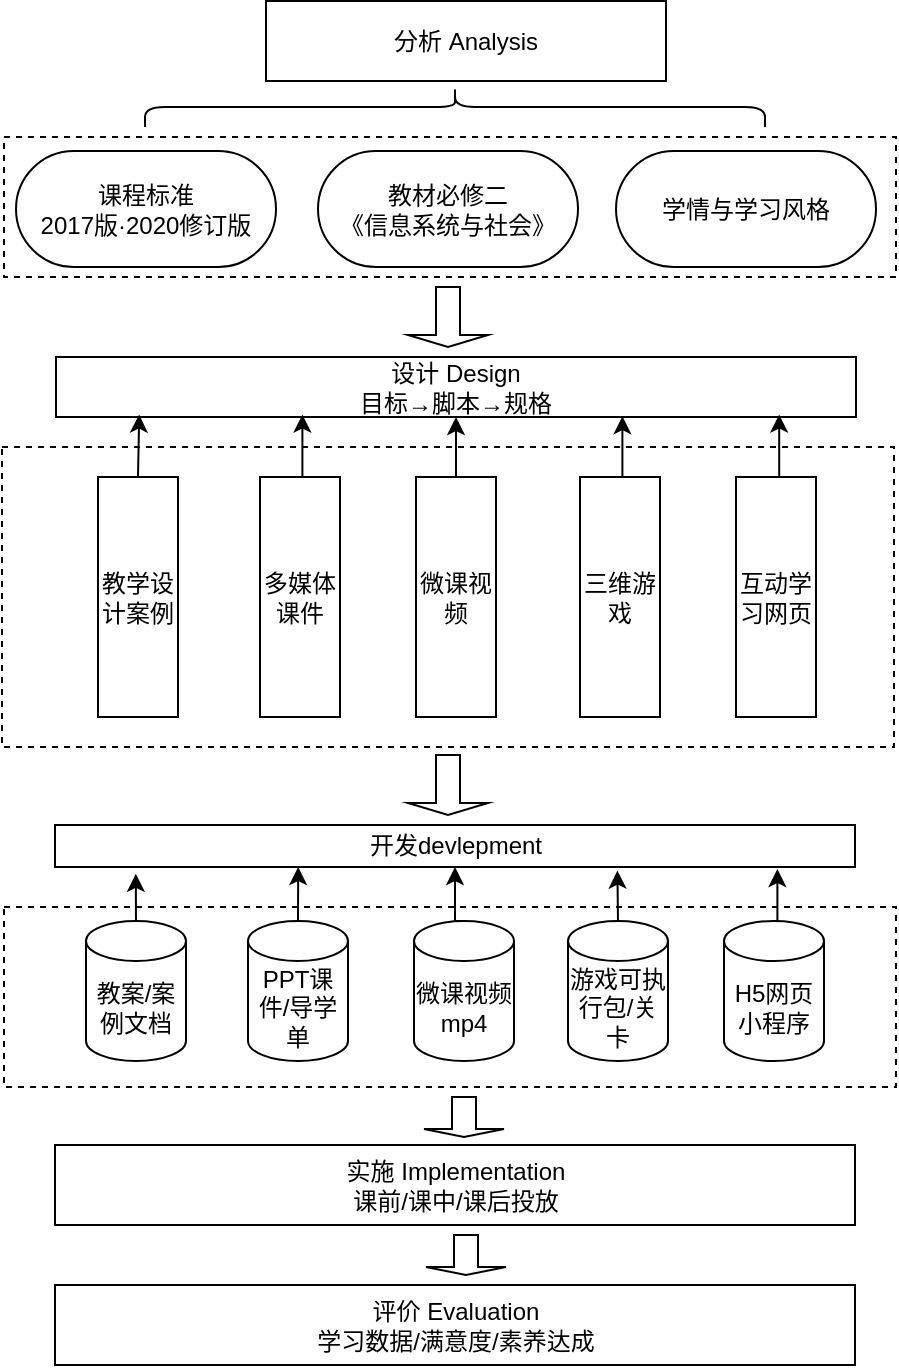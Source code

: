 <mxfile version="28.2.3">
  <diagram name="第 1 页" id="sDMng8MVYDBJNHY7O4nM">
    <mxGraphModel dx="648" dy="702" grid="1" gridSize="10" guides="1" tooltips="1" connect="1" arrows="1" fold="1" page="1" pageScale="1" pageWidth="827" pageHeight="1169" math="0" shadow="0">
      <root>
        <mxCell id="0" />
        <mxCell id="1" parent="0" />
        <mxCell id="x9j9z8RtAidZ_UCpTjH_-34" value="" style="rounded=0;whiteSpace=wrap;html=1;fillColor=none;dashed=1;" vertex="1" parent="1">
          <mxGeometry x="700" y="407.5" width="446" height="150" as="geometry" />
        </mxCell>
        <mxCell id="x9j9z8RtAidZ_UCpTjH_-1" value="课程标准&#xa;2017版·2020修订版" style="rounded=1;whiteSpace=wrap;arcSize=50;strokeWidth=1;" vertex="1" parent="1">
          <mxGeometry x="707" y="259.5" width="130" height="58" as="geometry" />
        </mxCell>
        <mxCell id="x9j9z8RtAidZ_UCpTjH_-2" value="教材必修二&#xa;《信息系统与社会》" style="rounded=1;whiteSpace=wrap;arcSize=50;strokeWidth=1;" vertex="1" parent="1">
          <mxGeometry x="858" y="259.5" width="130" height="58" as="geometry" />
        </mxCell>
        <mxCell id="x9j9z8RtAidZ_UCpTjH_-3" value="学情与学习风格" style="rounded=1;whiteSpace=wrap;arcSize=50;strokeWidth=1;" vertex="1" parent="1">
          <mxGeometry x="1007" y="259.5" width="130" height="58" as="geometry" />
        </mxCell>
        <mxCell id="x9j9z8RtAidZ_UCpTjH_-4" value="分析 Analysis" style="whiteSpace=wrap;strokeWidth=1;" vertex="1" parent="1">
          <mxGeometry x="832" y="184.5" width="200" height="40" as="geometry" />
        </mxCell>
        <mxCell id="x9j9z8RtAidZ_UCpTjH_-5" value="" style="shape=curlyBracket;whiteSpace=wrap;html=1;rounded=1;labelPosition=left;verticalLabelPosition=middle;align=right;verticalAlign=middle;direction=south;" vertex="1" parent="1">
          <mxGeometry x="771.5" y="227.5" width="310" height="20" as="geometry" />
        </mxCell>
        <mxCell id="x9j9z8RtAidZ_UCpTjH_-6" value="设计 Design&#xa;目标→脚本→规格" style="whiteSpace=wrap;strokeWidth=1;" vertex="1" parent="1">
          <mxGeometry x="727" y="362.5" width="400" height="30" as="geometry" />
        </mxCell>
        <mxCell id="x9j9z8RtAidZ_UCpTjH_-7" value="教学设计案例" style="whiteSpace=wrap;strokeWidth=1;" vertex="1" parent="1">
          <mxGeometry x="748" y="422.5" width="40" height="120" as="geometry" />
        </mxCell>
        <mxCell id="x9j9z8RtAidZ_UCpTjH_-12" value="多媒体课件" style="whiteSpace=wrap;strokeWidth=1;" vertex="1" parent="1">
          <mxGeometry x="829" y="422.5" width="40" height="120" as="geometry" />
        </mxCell>
        <mxCell id="x9j9z8RtAidZ_UCpTjH_-30" style="edgeStyle=orthogonalEdgeStyle;rounded=0;orthogonalLoop=1;jettySize=auto;html=1;exitX=0.5;exitY=0;exitDx=0;exitDy=0;entryX=0.5;entryY=1;entryDx=0;entryDy=0;" edge="1" parent="1" source="x9j9z8RtAidZ_UCpTjH_-13" target="x9j9z8RtAidZ_UCpTjH_-6">
          <mxGeometry relative="1" as="geometry" />
        </mxCell>
        <mxCell id="x9j9z8RtAidZ_UCpTjH_-13" value="微课视频" style="whiteSpace=wrap;strokeWidth=1;" vertex="1" parent="1">
          <mxGeometry x="907" y="422.5" width="40" height="120" as="geometry" />
        </mxCell>
        <mxCell id="x9j9z8RtAidZ_UCpTjH_-14" value="互动学习网页" style="whiteSpace=wrap;strokeWidth=1;" vertex="1" parent="1">
          <mxGeometry x="1067" y="422.5" width="40" height="120" as="geometry" />
        </mxCell>
        <mxCell id="x9j9z8RtAidZ_UCpTjH_-15" value="三维游戏" style="whiteSpace=wrap;strokeWidth=1;" vertex="1" parent="1">
          <mxGeometry x="989" y="422.5" width="40" height="120" as="geometry" />
        </mxCell>
        <mxCell id="x9j9z8RtAidZ_UCpTjH_-21" value="教案/案例文档" style="shape=cylinder3;boundedLbl=1;backgroundOutline=1;size=10;strokeWidth=1;whiteSpace=wrap;" vertex="1" parent="1">
          <mxGeometry x="742" y="644.5" width="50" height="70" as="geometry" />
        </mxCell>
        <mxCell id="x9j9z8RtAidZ_UCpTjH_-22" value="PPT课件/导学单" style="shape=cylinder3;boundedLbl=1;backgroundOutline=1;size=10;strokeWidth=1;whiteSpace=wrap;" vertex="1" parent="1">
          <mxGeometry x="823" y="644.5" width="50" height="70" as="geometry" />
        </mxCell>
        <mxCell id="x9j9z8RtAidZ_UCpTjH_-41" style="edgeStyle=orthogonalEdgeStyle;rounded=0;orthogonalLoop=1;jettySize=auto;html=1;exitX=0.5;exitY=0;exitDx=0;exitDy=0;exitPerimeter=0;entryX=0.5;entryY=1;entryDx=0;entryDy=0;" edge="1" parent="1" source="x9j9z8RtAidZ_UCpTjH_-23" target="x9j9z8RtAidZ_UCpTjH_-37">
          <mxGeometry relative="1" as="geometry" />
        </mxCell>
        <mxCell id="x9j9z8RtAidZ_UCpTjH_-23" value="微课视频 mp4" style="shape=cylinder3;boundedLbl=1;backgroundOutline=1;size=10;strokeWidth=1;whiteSpace=wrap;" vertex="1" parent="1">
          <mxGeometry x="906" y="644.5" width="50" height="70" as="geometry" />
        </mxCell>
        <mxCell id="x9j9z8RtAidZ_UCpTjH_-24" value="游戏可执行包/关卡" style="shape=cylinder3;boundedLbl=1;backgroundOutline=1;size=10;strokeWidth=1;whiteSpace=wrap;" vertex="1" parent="1">
          <mxGeometry x="983" y="644.5" width="50" height="70" as="geometry" />
        </mxCell>
        <mxCell id="x9j9z8RtAidZ_UCpTjH_-25" value="H5网页小程序" style="shape=cylinder3;boundedLbl=1;backgroundOutline=1;size=10;strokeWidth=1;whiteSpace=wrap;" vertex="1" parent="1">
          <mxGeometry x="1061" y="644.5" width="50" height="70" as="geometry" />
        </mxCell>
        <mxCell id="x9j9z8RtAidZ_UCpTjH_-26" value="" style="shape=singleArrow;direction=south;whiteSpace=wrap;html=1;" vertex="1" parent="1">
          <mxGeometry x="903" y="327.5" width="40" height="30" as="geometry" />
        </mxCell>
        <mxCell id="x9j9z8RtAidZ_UCpTjH_-27" value="" style="rounded=0;whiteSpace=wrap;html=1;fillColor=none;dashed=1;" vertex="1" parent="1">
          <mxGeometry x="701" y="252.5" width="446" height="70" as="geometry" />
        </mxCell>
        <mxCell id="x9j9z8RtAidZ_UCpTjH_-28" style="edgeStyle=orthogonalEdgeStyle;rounded=0;orthogonalLoop=1;jettySize=auto;html=1;exitX=0.5;exitY=0;exitDx=0;exitDy=0;entryX=0.104;entryY=0.96;entryDx=0;entryDy=0;entryPerimeter=0;" edge="1" parent="1" source="x9j9z8RtAidZ_UCpTjH_-7" target="x9j9z8RtAidZ_UCpTjH_-6">
          <mxGeometry relative="1" as="geometry" />
        </mxCell>
        <mxCell id="x9j9z8RtAidZ_UCpTjH_-29" style="edgeStyle=orthogonalEdgeStyle;rounded=0;orthogonalLoop=1;jettySize=auto;html=1;exitX=0.5;exitY=0;exitDx=0;exitDy=0;entryX=0.308;entryY=0.96;entryDx=0;entryDy=0;entryPerimeter=0;" edge="1" parent="1" source="x9j9z8RtAidZ_UCpTjH_-12" target="x9j9z8RtAidZ_UCpTjH_-6">
          <mxGeometry relative="1" as="geometry" />
        </mxCell>
        <mxCell id="x9j9z8RtAidZ_UCpTjH_-31" style="edgeStyle=orthogonalEdgeStyle;rounded=0;orthogonalLoop=1;jettySize=auto;html=1;exitX=0.5;exitY=0;exitDx=0;exitDy=0;entryX=0.708;entryY=0.987;entryDx=0;entryDy=0;entryPerimeter=0;" edge="1" parent="1" source="x9j9z8RtAidZ_UCpTjH_-15" target="x9j9z8RtAidZ_UCpTjH_-6">
          <mxGeometry relative="1" as="geometry" />
        </mxCell>
        <mxCell id="x9j9z8RtAidZ_UCpTjH_-33" style="edgeStyle=orthogonalEdgeStyle;rounded=0;orthogonalLoop=1;jettySize=auto;html=1;exitX=0.5;exitY=0;exitDx=0;exitDy=0;entryX=0.904;entryY=0.96;entryDx=0;entryDy=0;entryPerimeter=0;" edge="1" parent="1" source="x9j9z8RtAidZ_UCpTjH_-14" target="x9j9z8RtAidZ_UCpTjH_-6">
          <mxGeometry relative="1" as="geometry" />
        </mxCell>
        <mxCell id="x9j9z8RtAidZ_UCpTjH_-35" value="实施 Implementation&#xa;课前/课中/课后投放" style="whiteSpace=wrap;strokeWidth=1;" vertex="1" parent="1">
          <mxGeometry x="726.5" y="756.5" width="400" height="40" as="geometry" />
        </mxCell>
        <mxCell id="x9j9z8RtAidZ_UCpTjH_-36" value="评价 Evaluation&#xa;学习数据/满意度/素养达成" style="whiteSpace=wrap;strokeWidth=1;" vertex="1" parent="1">
          <mxGeometry x="726.5" y="826.5" width="400" height="40" as="geometry" />
        </mxCell>
        <mxCell id="x9j9z8RtAidZ_UCpTjH_-37" value="开发devlepment" style="whiteSpace=wrap;strokeWidth=1;" vertex="1" parent="1">
          <mxGeometry x="726.5" y="596.5" width="400" height="21" as="geometry" />
        </mxCell>
        <mxCell id="x9j9z8RtAidZ_UCpTjH_-38" value="" style="shape=singleArrow;direction=south;whiteSpace=wrap;html=1;" vertex="1" parent="1">
          <mxGeometry x="903" y="561.5" width="40" height="30" as="geometry" />
        </mxCell>
        <mxCell id="x9j9z8RtAidZ_UCpTjH_-39" style="edgeStyle=orthogonalEdgeStyle;rounded=0;orthogonalLoop=1;jettySize=auto;html=1;exitX=0.5;exitY=0;exitDx=0;exitDy=0;exitPerimeter=0;entryX=0.101;entryY=1.162;entryDx=0;entryDy=0;entryPerimeter=0;" edge="1" parent="1" source="x9j9z8RtAidZ_UCpTjH_-21" target="x9j9z8RtAidZ_UCpTjH_-37">
          <mxGeometry relative="1" as="geometry" />
        </mxCell>
        <mxCell id="x9j9z8RtAidZ_UCpTjH_-40" style="edgeStyle=orthogonalEdgeStyle;rounded=0;orthogonalLoop=1;jettySize=auto;html=1;exitX=0.5;exitY=0;exitDx=0;exitDy=0;exitPerimeter=0;entryX=0.304;entryY=1;entryDx=0;entryDy=0;entryPerimeter=0;" edge="1" parent="1" source="x9j9z8RtAidZ_UCpTjH_-22" target="x9j9z8RtAidZ_UCpTjH_-37">
          <mxGeometry relative="1" as="geometry" />
        </mxCell>
        <mxCell id="x9j9z8RtAidZ_UCpTjH_-42" style="edgeStyle=orthogonalEdgeStyle;rounded=0;orthogonalLoop=1;jettySize=auto;html=1;exitX=0.5;exitY=0;exitDx=0;exitDy=0;exitPerimeter=0;entryX=0.703;entryY=1.086;entryDx=0;entryDy=0;entryPerimeter=0;" edge="1" parent="1" source="x9j9z8RtAidZ_UCpTjH_-24" target="x9j9z8RtAidZ_UCpTjH_-37">
          <mxGeometry relative="1" as="geometry" />
        </mxCell>
        <mxCell id="x9j9z8RtAidZ_UCpTjH_-43" style="edgeStyle=orthogonalEdgeStyle;rounded=0;orthogonalLoop=1;jettySize=auto;html=1;exitX=0.5;exitY=0;exitDx=0;exitDy=0;exitPerimeter=0;entryX=0.903;entryY=1.048;entryDx=0;entryDy=0;entryPerimeter=0;" edge="1" parent="1" source="x9j9z8RtAidZ_UCpTjH_-25" target="x9j9z8RtAidZ_UCpTjH_-37">
          <mxGeometry relative="1" as="geometry" />
        </mxCell>
        <mxCell id="x9j9z8RtAidZ_UCpTjH_-44" value="" style="rounded=0;whiteSpace=wrap;html=1;fillColor=none;dashed=1;" vertex="1" parent="1">
          <mxGeometry x="701" y="637.5" width="446" height="90" as="geometry" />
        </mxCell>
        <mxCell id="x9j9z8RtAidZ_UCpTjH_-46" value="" style="shape=singleArrow;direction=south;whiteSpace=wrap;html=1;" vertex="1" parent="1">
          <mxGeometry x="911" y="732.5" width="40" height="20" as="geometry" />
        </mxCell>
        <mxCell id="x9j9z8RtAidZ_UCpTjH_-48" value="" style="shape=singleArrow;direction=south;whiteSpace=wrap;html=1;" vertex="1" parent="1">
          <mxGeometry x="912" y="801.5" width="40" height="20" as="geometry" />
        </mxCell>
      </root>
    </mxGraphModel>
  </diagram>
</mxfile>
